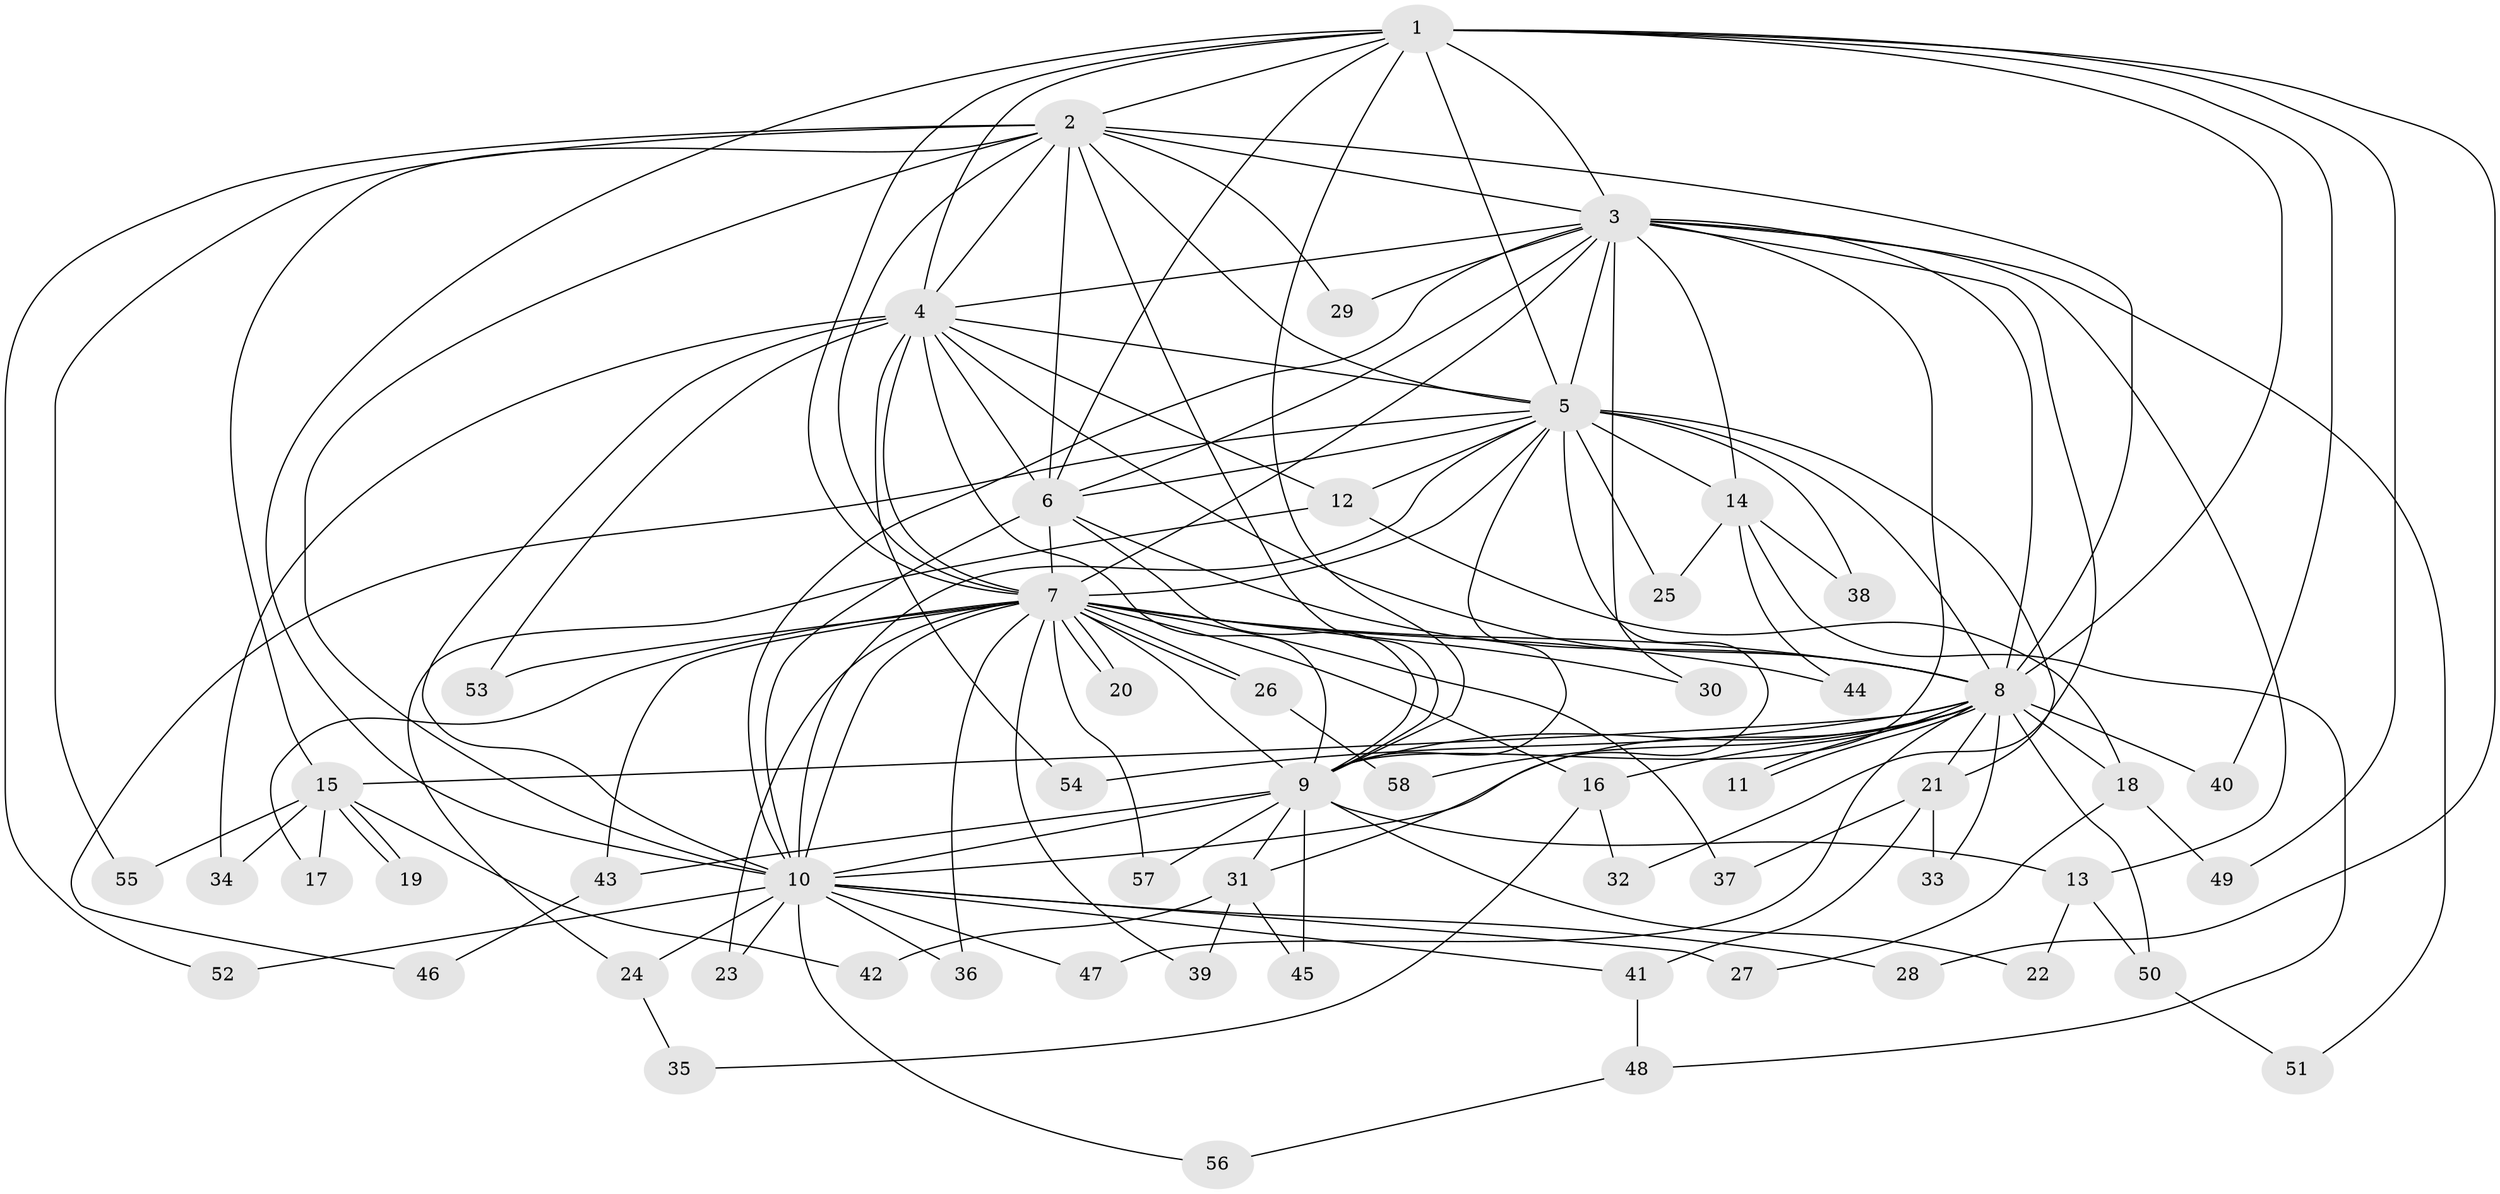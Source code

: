 // coarse degree distribution, {4: 0.1724137931034483, 15: 0.06896551724137931, 11: 0.034482758620689655, 2: 0.5172413793103449, 3: 0.06896551724137931, 6: 0.034482758620689655, 1: 0.10344827586206896}
// Generated by graph-tools (version 1.1) at 2025/17/03/04/25 18:17:24]
// undirected, 58 vertices, 141 edges
graph export_dot {
graph [start="1"]
  node [color=gray90,style=filled];
  1;
  2;
  3;
  4;
  5;
  6;
  7;
  8;
  9;
  10;
  11;
  12;
  13;
  14;
  15;
  16;
  17;
  18;
  19;
  20;
  21;
  22;
  23;
  24;
  25;
  26;
  27;
  28;
  29;
  30;
  31;
  32;
  33;
  34;
  35;
  36;
  37;
  38;
  39;
  40;
  41;
  42;
  43;
  44;
  45;
  46;
  47;
  48;
  49;
  50;
  51;
  52;
  53;
  54;
  55;
  56;
  57;
  58;
  1 -- 2;
  1 -- 3;
  1 -- 4;
  1 -- 5;
  1 -- 6;
  1 -- 7;
  1 -- 8;
  1 -- 9;
  1 -- 10;
  1 -- 28;
  1 -- 40;
  1 -- 49;
  2 -- 3;
  2 -- 4;
  2 -- 5;
  2 -- 6;
  2 -- 7;
  2 -- 8;
  2 -- 9;
  2 -- 10;
  2 -- 15;
  2 -- 29;
  2 -- 52;
  2 -- 55;
  3 -- 4;
  3 -- 5;
  3 -- 6;
  3 -- 7;
  3 -- 8;
  3 -- 9;
  3 -- 10;
  3 -- 13;
  3 -- 14;
  3 -- 29;
  3 -- 30;
  3 -- 32;
  3 -- 51;
  4 -- 5;
  4 -- 6;
  4 -- 7;
  4 -- 8;
  4 -- 9;
  4 -- 10;
  4 -- 12;
  4 -- 34;
  4 -- 53;
  4 -- 54;
  5 -- 6;
  5 -- 7;
  5 -- 8;
  5 -- 9;
  5 -- 10;
  5 -- 12;
  5 -- 14;
  5 -- 21;
  5 -- 25;
  5 -- 31;
  5 -- 38;
  5 -- 46;
  6 -- 7;
  6 -- 8;
  6 -- 9;
  6 -- 10;
  7 -- 8;
  7 -- 9;
  7 -- 10;
  7 -- 16;
  7 -- 17;
  7 -- 20;
  7 -- 20;
  7 -- 23;
  7 -- 26;
  7 -- 26;
  7 -- 30;
  7 -- 36;
  7 -- 37;
  7 -- 39;
  7 -- 43;
  7 -- 44;
  7 -- 53;
  7 -- 57;
  8 -- 9;
  8 -- 10;
  8 -- 11;
  8 -- 11;
  8 -- 15;
  8 -- 16;
  8 -- 18;
  8 -- 21;
  8 -- 33;
  8 -- 40;
  8 -- 47;
  8 -- 50;
  8 -- 54;
  8 -- 58;
  9 -- 10;
  9 -- 13;
  9 -- 22;
  9 -- 31;
  9 -- 43;
  9 -- 45;
  9 -- 57;
  10 -- 23;
  10 -- 24;
  10 -- 27;
  10 -- 28;
  10 -- 36;
  10 -- 41;
  10 -- 47;
  10 -- 52;
  10 -- 56;
  12 -- 18;
  12 -- 24;
  13 -- 22;
  13 -- 50;
  14 -- 25;
  14 -- 38;
  14 -- 44;
  14 -- 48;
  15 -- 17;
  15 -- 19;
  15 -- 19;
  15 -- 34;
  15 -- 42;
  15 -- 55;
  16 -- 32;
  16 -- 35;
  18 -- 27;
  18 -- 49;
  21 -- 33;
  21 -- 37;
  21 -- 41;
  24 -- 35;
  26 -- 58;
  31 -- 39;
  31 -- 42;
  31 -- 45;
  41 -- 48;
  43 -- 46;
  48 -- 56;
  50 -- 51;
}
